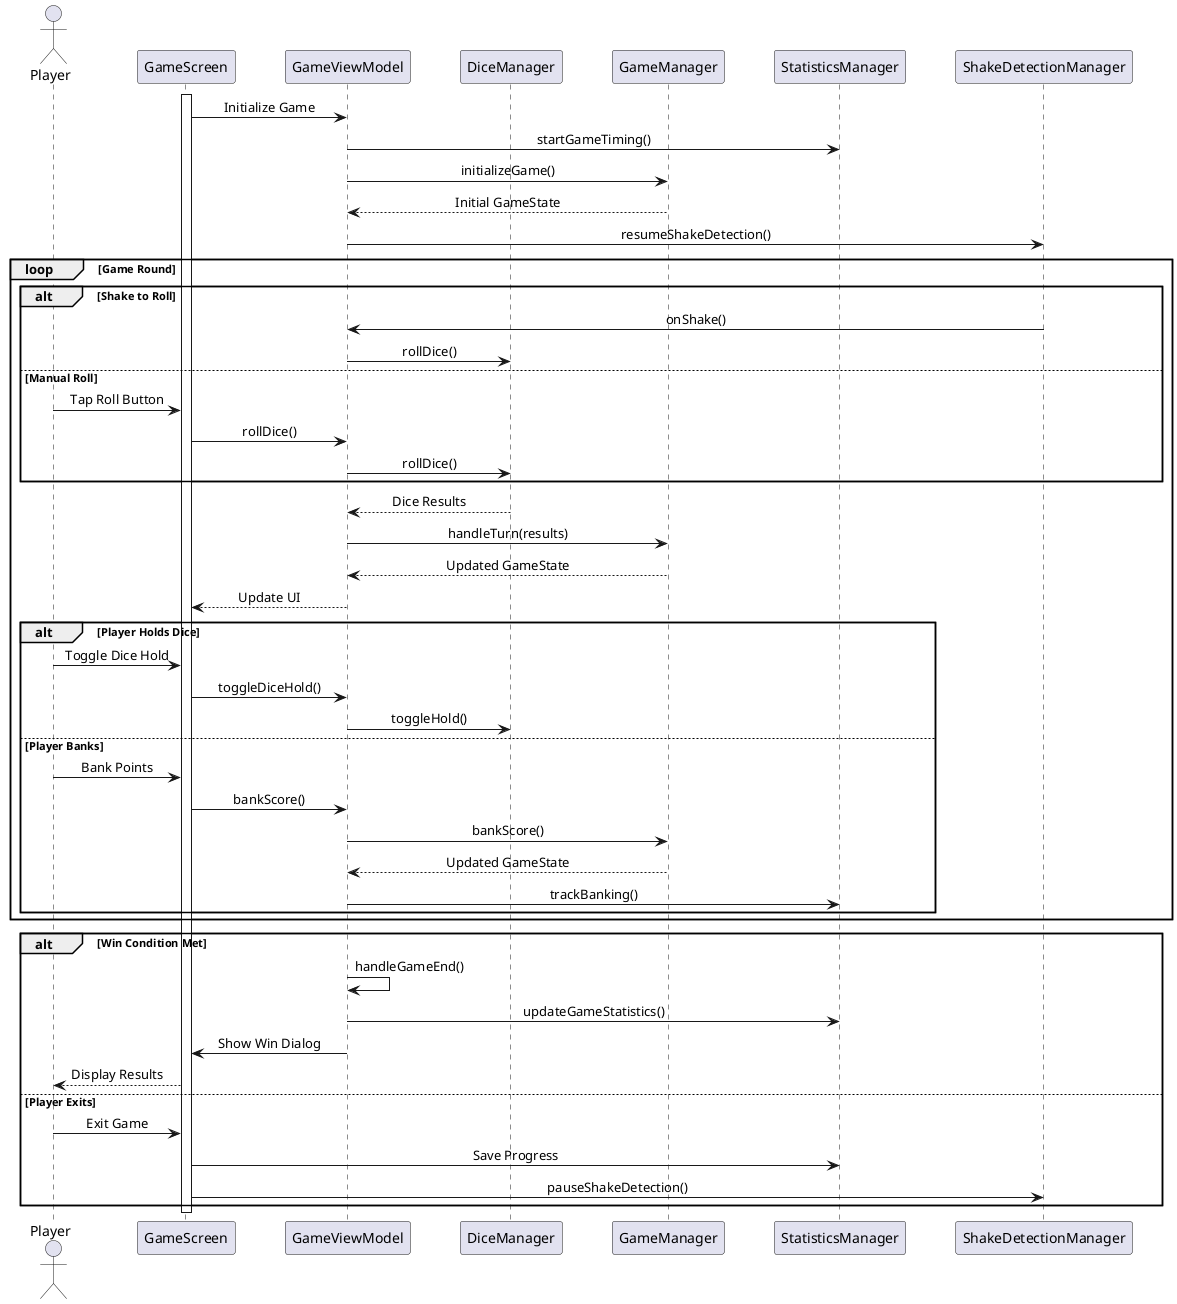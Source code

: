 @startuml game_flow

skinparam sequenceMessageAlign center
skinparam ParticipantPadding 20

actor Player
participant "GameScreen" as Game
participant "GameViewModel" as GameVM
participant "DiceManager" as DiceM
participant "GameManager" as GameM
participant "StatisticsManager" as Stats
participant "ShakeDetectionManager" as ShakeM

activate Game
Game -> GameVM: Initialize Game
GameVM -> Stats: startGameTiming()
GameVM -> GameM: initializeGame()
GameM --> GameVM: Initial GameState
GameVM -> ShakeM: resumeShakeDetection()

loop Game Round
    alt Shake to Roll
        ShakeM -> GameVM: onShake()
        GameVM -> DiceM: rollDice()
    else Manual Roll
        Player -> Game: Tap Roll Button
        Game -> GameVM: rollDice()
        GameVM -> DiceM: rollDice()
    end

    DiceM --> GameVM: Dice Results
    GameVM -> GameM: handleTurn(results)
    GameM --> GameVM: Updated GameState
    GameVM --> Game: Update UI

    alt Player Holds Dice
        Player -> Game: Toggle Dice Hold
        Game -> GameVM: toggleDiceHold()
        GameVM -> DiceM: toggleHold()
    else Player Banks
        Player -> Game: Bank Points
        Game -> GameVM: bankScore()
        GameVM -> GameM: bankScore()
        GameM --> GameVM: Updated GameState
        GameVM -> Stats: trackBanking()
    end
end

alt Win Condition Met
    GameVM -> GameVM: handleGameEnd()
    GameVM -> Stats: updateGameStatistics()
    GameVM -> Game: Show Win Dialog
    Game --> Player: Display Results
else Player Exits
    Player -> Game: Exit Game
    Game -> Stats: Save Progress
    Game -> ShakeM: pauseShakeDetection()
end

deactivate Game

@enduml